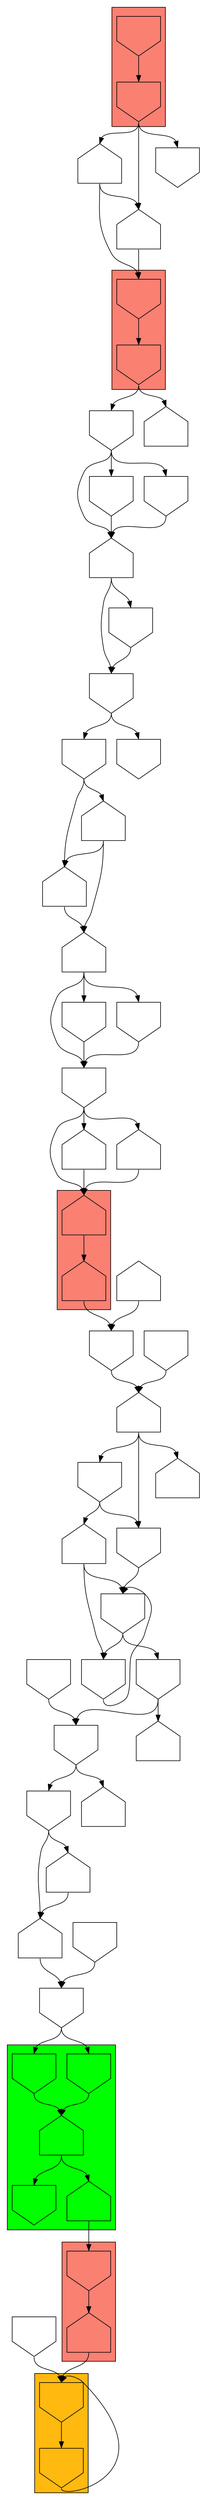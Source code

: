 digraph asm {
	edge [headport=n,tailport=s];
subgraph cluster_R5745_17442_637_5749_10869 {
	5745 [label="",height=1,width=1,shape=invhouse];
	17442 [label="",height=1,width=1,shape=invhouse];
	637 [label="",height=1,width=1,shape=house];
	5749 [label="",height=1,width=1,shape=invhouse];
	10869 [label="",height=1,width=1,shape=house];
	style=filled;
	fillcolor=green;
}
subgraph cluster_C15435_6482 {
	15435 [label="",height=1,width=1,shape=invhouse];
	6482 [label="",height=1,width=1,shape=house];
	style=filled;
	fillcolor=salmon;
}
subgraph cluster_Y20964_7212 {
	20964 [label="",height=1,width=1,shape=invhouse];
	7212 [label="",height=1,width=1,shape=invhouse];
	style=filled;
	fillcolor=darkgoldenrod1;
}
subgraph cluster_C2877_12403 {
	2877 [label="",height=1,width=1,shape=house];
	12403 [label="",height=1,width=1,shape=house];
	style=filled;
	fillcolor=salmon;
}
subgraph cluster_C8723_110 {
	8723 [label="",height=1,width=1,shape=invhouse];
	110 [label="",height=1,width=1,shape=invhouse];
	style=filled;
	fillcolor=salmon;
}
subgraph cluster_C7072_2396 {
	7072 [label="",height=1,width=1,shape=invhouse];
	2396 [label="",height=1,width=1,shape=invhouse];
	style=filled;
	fillcolor=salmon;
}
	7291 [label="",height=1,width=1,shape=invhouse];
	19623 [label="",height=1,width=1,shape=invhouse];
	3147 [label="",height=1,width=1,shape=house];
	7169 [label="",height=1,width=1,shape=house];
	7592 [label="",height=1,width=1,shape=invhouse];
	1782 [label="",height=1,width=1,shape=invhouse];
	14001 [label="",height=1,width=1,shape=house];
	16355 [label="",height=1,width=1,shape=invhouse];
	20620 [label="",height=1,width=1,shape=invhouse];
	7494 [label="",height=1,width=1,shape=house];
	3362 [label="",height=1,width=1,shape=invhouse];
	5439 [label="",height=1,width=1,shape=invhouse];
	10956 [label="",height=1,width=1,shape=house];
	14647 [label="",height=1,width=1,shape=invhouse];
	13246 [label="",height=1,width=1,shape=invhouse];
	13622 [label="",height=1,width=1,shape=house];
	17788 [label="",height=1,width=1,shape=house];
	2941 [label="",height=1,width=1,shape=invhouse];
	3340 [label="",height=1,width=1,shape=invhouse];
	16136 [label="",height=1,width=1,shape=house];
	16657 [label="",height=1,width=1,shape=house];
	6946 [label="",height=1,width=1,shape=house];
	16176 [label="",height=1,width=1,shape=invhouse];
	18143 [label="",height=1,width=1,shape=invhouse];
	5760 [label="",height=1,width=1,shape=house];
	2771 [label="",height=1,width=1,shape=invhouse];
	12434 [label="",height=1,width=1,shape=house];
	4449 [label="",height=1,width=1,shape=invhouse];
	19659 [label="",height=1,width=1,shape=invhouse];
	1900 [label="",height=1,width=1,shape=house];
	14987 [label="",height=1,width=1,shape=invhouse];
	2834 [label="",height=1,width=1,shape=invhouse];
	12578 [label="",height=1,width=1,shape=invhouse];
	12585 [label="",height=1,width=1,shape=invhouse];
	11815 [label="",height=1,width=1,shape=house];
	8587 [label="",height=1,width=1,shape=house];
	10614 [label="",height=1,width=1,shape=house];
	18775 [label="",height=1,width=1,shape=invhouse];
	18136 [label="",height=1,width=1,shape=house];
	17771 [label="",height=1,width=1,shape=invhouse];
	6462 [label="",height=1,width=1,shape=invhouse];
	5745 -> 637
	637 -> 5749
	637 -> 10869
	10869 -> 15435
	15435 -> 6482
	6482 -> 20964
	20964 -> 7212
	7212 -> 20964
	7291 -> 20964
	17442 -> 637
	19623 -> 5745
	19623 -> 17442
	3147 -> 19623
	7169 -> 3147
	7592 -> 3147
	7592 -> 7169
	1782 -> 7592
	1782 -> 14001
	16355 -> 1782
	20620 -> 1782
	20620 -> 7494
	3362 -> 5439
	3362 -> 20620
	5439 -> 3362
	10956 -> 3362
	10956 -> 5439
	14647 -> 10956
	14647 -> 13246
	13246 -> 3362
	13622 -> 13246
	13622 -> 14647
	13622 -> 17788
	2941 -> 13622
	12403 -> 2941
	2877 -> 12403
	3340 -> 2877
	3340 -> 16136
	3340 -> 16657
	16136 -> 2877
	16657 -> 2877
	6946 -> 3340
	6946 -> 16176
	6946 -> 18143
	16176 -> 3340
	18143 -> 3340
	5760 -> 6946
	2771 -> 5760
	2771 -> 12434
	12434 -> 5760
	12434 -> 6946
	4449 -> 2771
	4449 -> 19659
	1900 -> 4449
	1900 -> 14987
	14987 -> 4449
	2834 -> 1900
	2834 -> 12578
	2834 -> 12585
	12578 -> 1900
	12585 -> 1900
	110 -> 2834
	110 -> 11815
	8723 -> 110
	8587 -> 8723
	8587 -> 10614
	10614 -> 8723
	2396 -> 8587
	2396 -> 10614
	2396 -> 18775
	7072 -> 2396
	18136 -> 2941
	17771 -> 13622
	6462 -> 19623
}